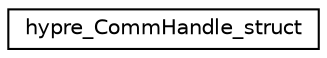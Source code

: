 digraph "Graphical Class Hierarchy"
{
 // LATEX_PDF_SIZE
  edge [fontname="Helvetica",fontsize="10",labelfontname="Helvetica",labelfontsize="10"];
  node [fontname="Helvetica",fontsize="10",shape=record];
  rankdir="LR";
  Node0 [label="hypre_CommHandle_struct",height=0.2,width=0.4,color="black", fillcolor="white", style="filled",URL="$structhypre___comm_handle__struct.html",tooltip=" "];
}
